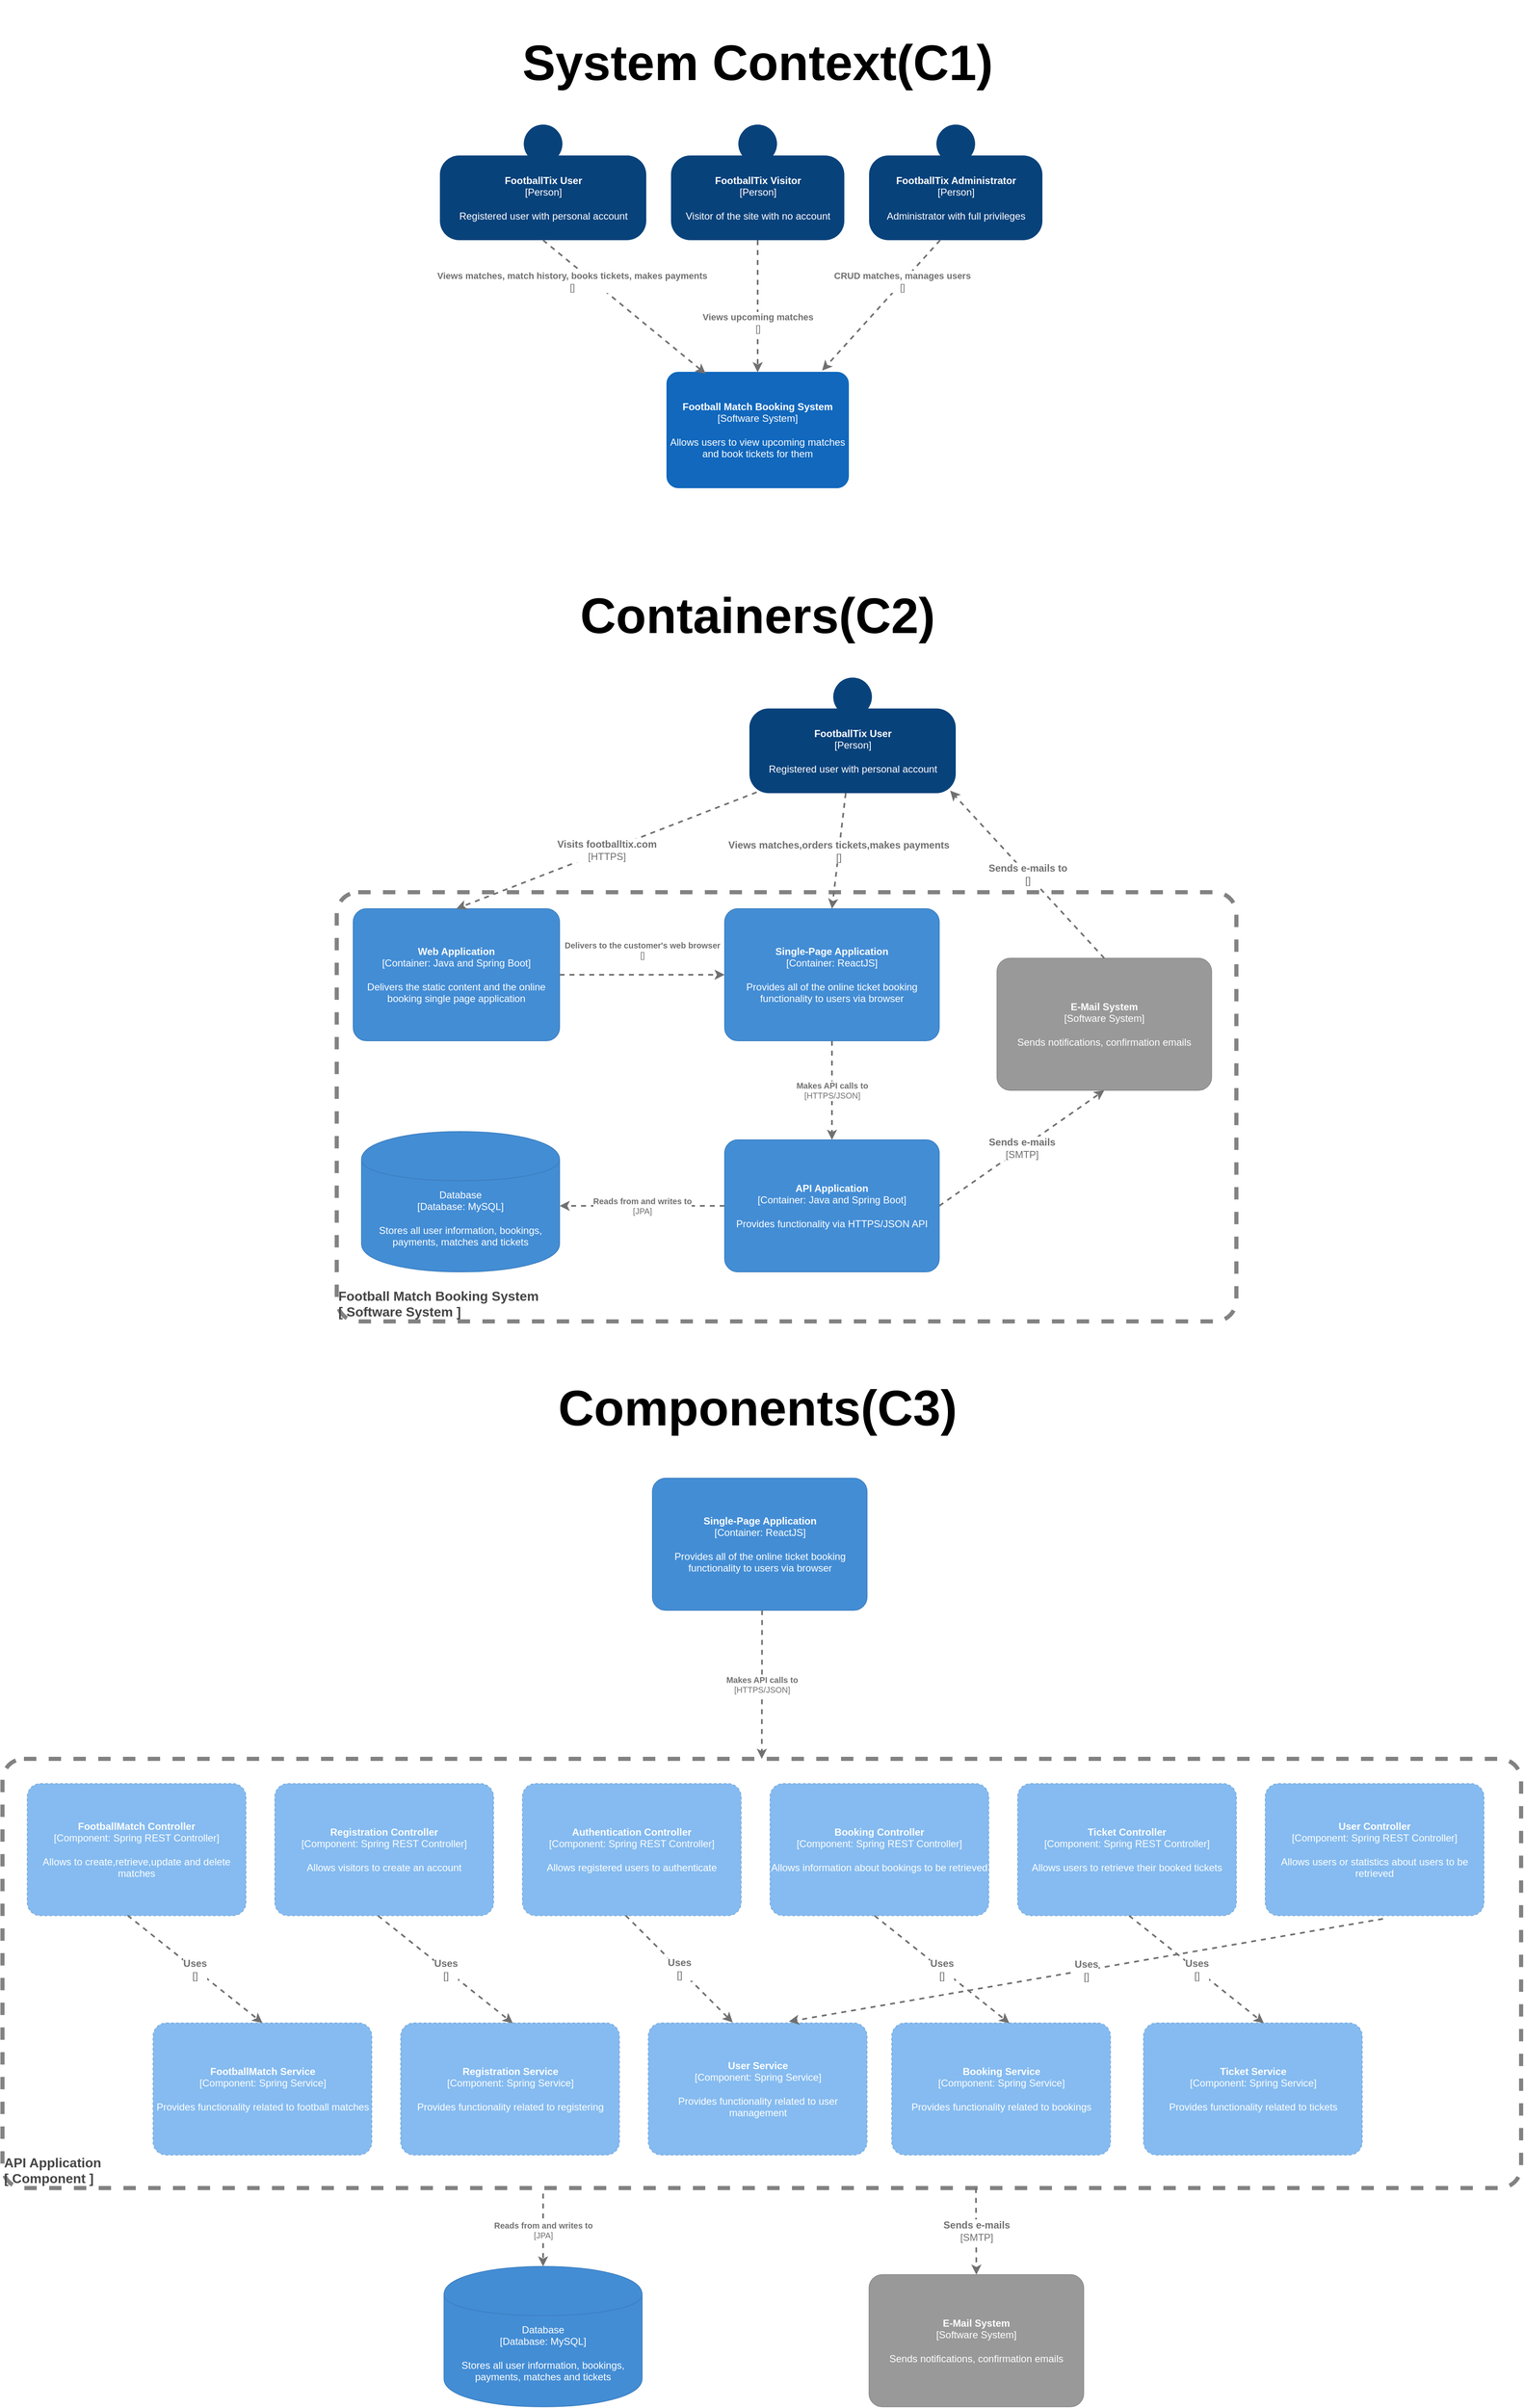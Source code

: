 <mxfile version="15.4.1" type="device"><diagram id="9asW6sEK4iNPZbu_uW6k" name="Page-1"><mxGraphModel dx="4863" dy="2651" grid="1" gridSize="10" guides="1" tooltips="1" connect="1" arrows="1" fold="1" page="0" pageScale="1" pageWidth="2000" pageHeight="1300" math="0" shadow="0"><root><mxCell id="0"/><mxCell id="1" parent="0"/><object placeholders="1" c4Name="      API Application" c4Type="ExecutionEnvironment" c4Application="      Component " label="&lt;div style=&quot;text-align: left; font-size: 16px;&quot;&gt;%c4Name%&lt;/div&gt;&lt;div style=&quot;text-align: left; font-size: 16px;&quot;&gt;[%c4Application%]&lt;/div&gt;" id="Ey2F8mkAk-u0DOptg0k7-25"><mxCell style="rounded=1;whiteSpace=wrap;html=1;labelBackgroundColor=none;fillColor=none;fontColor=#454545;align=left;arcSize=5;strokeColor=#828282;verticalAlign=bottom;metaEdit=1;metaData={&quot;c4Type&quot;:{&quot;editable&quot;:false}};points=[[0.25,0,0],[0.5,0,0],[0.75,0,0],[1,0.25,0],[1,0.5,0],[1,0.75,0],[0.75,1,0],[0.5,1,0],[0.25,1,0],[0,0.75,0],[0,0.5,0],[0,0.25,0]];fontSize=16;dashed=1;strokeWidth=5;fontStyle=1" vertex="1" parent="1"><mxGeometry x="-455" y="2070" width="1840" height="520" as="geometry"/></mxCell></object><object placeholders="1" c4Name="      Football Match Booking System" c4Type="ExecutionEnvironment" c4Application="      Software System " label="&lt;div style=&quot;text-align: left; font-size: 16px;&quot;&gt;%c4Name%&lt;/div&gt;&lt;div style=&quot;text-align: left; font-size: 16px;&quot;&gt;[%c4Application%]&lt;/div&gt;" id="Ey2F8mkAk-u0DOptg0k7-22"><mxCell style="rounded=1;whiteSpace=wrap;html=1;labelBackgroundColor=none;fillColor=none;fontColor=#454545;align=left;arcSize=5;strokeColor=#828282;verticalAlign=bottom;metaEdit=1;metaData={&quot;c4Type&quot;:{&quot;editable&quot;:false}};points=[[0.25,0,0],[0.5,0,0],[0.75,0,0],[1,0.25,0],[1,0.5,0],[1,0.75,0],[0.75,1,0],[0.5,1,0],[0.25,1,0],[0,0.75,0],[0,0.5,0],[0,0.25,0]];fontSize=16;dashed=1;strokeWidth=5;fontStyle=1" vertex="1" parent="1"><mxGeometry x="-50" y="1020" width="1090" height="520" as="geometry"/></mxCell></object><object placeholders="1" c4Name="FootballTix Visitor" c4Type="Person" c4Description="Visitor of the site with no account" label="&lt;b&gt;%c4Name%&lt;/b&gt;&lt;div&gt;[%c4Type%]&lt;/div&gt;&lt;br&gt;&lt;div&gt;%c4Description%&lt;/div&gt;" id="wmLBzh3Fv_eGLbfvZsBx-1"><mxCell style="html=1;dashed=0;whitespace=wrap;fillColor=#08427b;strokeColor=none;fontColor=#ffffff;shape=mxgraph.c4.person;align=center;metaEdit=1;points=[[0.5,0,0],[1,0.5,0],[1,0.75,0],[0.75,1,0],[0.5,1,0],[0.25,1,0],[0,0.75,0],[0,0.5,0]];metaData={&quot;c4Type&quot;:{&quot;editable&quot;:false}};" parent="1" vertex="1"><mxGeometry x="355" y="90" width="210" height="140" as="geometry"/></mxCell></object><object placeholders="1" c4Name="FootballTix User" c4Type="Person" c4Description="Registered user with personal account" label="&lt;b&gt;%c4Name%&lt;/b&gt;&lt;div&gt;[%c4Type%]&lt;/div&gt;&lt;br&gt;&lt;div&gt;%c4Description%&lt;/div&gt;" id="wmLBzh3Fv_eGLbfvZsBx-2"><mxCell style="html=1;dashed=0;whitespace=wrap;fillColor=#08427b;strokeColor=none;fontColor=#ffffff;shape=mxgraph.c4.person;align=center;metaEdit=1;points=[[0.5,0,0],[1,0.5,0],[1,0.75,0],[0.75,1,0],[0.5,1,0],[0.25,1,0],[0,0.75,0],[0,0.5,0]];metaData={&quot;c4Type&quot;:{&quot;editable&quot;:false}};" parent="1" vertex="1"><mxGeometry x="75" y="90" width="250" height="140" as="geometry"/></mxCell></object><object placeholders="1" c4Name="FootballTix Administrator" c4Type="Person" c4Description="Administrator with full privileges" label="&lt;b&gt;%c4Name%&lt;/b&gt;&lt;div&gt;[%c4Type%]&lt;/div&gt;&lt;br&gt;&lt;div&gt;%c4Description%&lt;/div&gt;" id="wmLBzh3Fv_eGLbfvZsBx-4"><mxCell style="html=1;dashed=0;whitespace=wrap;fillColor=#08427b;strokeColor=none;fontColor=#ffffff;shape=mxgraph.c4.person;align=center;metaEdit=1;points=[[0.5,0,0],[1,0.5,0],[1,0.75,0],[0.75,1,0],[0.5,1,0],[0.25,1,0],[0,0.75,0],[0,0.5,0]];metaData={&quot;c4Type&quot;:{&quot;editable&quot;:false}};" parent="1" vertex="1"><mxGeometry x="595" y="90" width="210" height="140" as="geometry"/></mxCell></object><object placeholders="1" c4Name="Football Match Booking System" c4Type="Software System" c4Description="Allows users to view upcoming matches and book tickets for them" label="&lt;b&gt;%c4Name%&lt;/b&gt;&lt;div&gt;[%c4Type%]&lt;/div&gt;&lt;br&gt;&lt;div&gt;%c4Description%&lt;/div&gt;" id="wmLBzh3Fv_eGLbfvZsBx-5"><mxCell style="rounded=1;whiteSpace=wrap;html=1;labelBackgroundColor=none;fillColor=#1168BD;fontColor=#ffffff;align=center;arcSize=10;strokeColor=#1168BD;metaEdit=1;metaData={&quot;c4Type&quot;:{&quot;editable&quot;:false}};points=[[0.25,0,0],[0.5,0,0],[0.75,0,0],[1,0.25,0],[1,0.5,0],[1,0.75,0],[0.75,1,0],[0.5,1,0],[0.25,1,0],[0,0.75,0],[0,0.5,0],[0,0.25,0]];" parent="1" vertex="1"><mxGeometry x="350" y="390" width="220" height="140" as="geometry"/></mxCell></object><object placeholders="1" c4Technology="" c4Description="Views matches, match history, books tickets, makes payments" label="&lt;div style=&quot;text-align: left&quot;&gt;&lt;div style=&quot;text-align: center&quot;&gt;&lt;b&gt;%c4Description%&lt;/b&gt;&lt;/div&gt;&lt;div style=&quot;text-align: center&quot;&gt;[%c4Technology%]&lt;/div&gt;&lt;/div&gt;" id="wmLBzh3Fv_eGLbfvZsBx-13"><mxCell style="edgeStyle=none;rounded=0;html=1;entryX=0.214;entryY=0.014;jettySize=auto;orthogonalLoop=1;strokeColor=#707070;strokeWidth=2;fontColor=#707070;jumpStyle=none;dashed=1;metaEdit=1;metaData={&quot;c4Type&quot;:{&quot;editable&quot;:false}};entryDx=0;entryDy=0;entryPerimeter=0;exitX=0.5;exitY=1;exitDx=0;exitDy=0;exitPerimeter=0;" parent="1" source="wmLBzh3Fv_eGLbfvZsBx-2" target="wmLBzh3Fv_eGLbfvZsBx-5" edge="1"><mxGeometry x="-0.539" y="-16" width="160" relative="1" as="geometry"><mxPoint x="335" y="260" as="sourcePoint"/><mxPoint x="445" y="230" as="targetPoint"/><mxPoint as="offset"/></mxGeometry></mxCell></object><object placeholders="1" c4Technology="" c4Description="Views upcoming matches" label="&lt;div style=&quot;text-align: left&quot;&gt;&lt;div style=&quot;text-align: center&quot;&gt;&lt;b&gt;%c4Description%&lt;/b&gt;&lt;/div&gt;&lt;div style=&quot;text-align: center&quot;&gt;[%c4Technology%]&lt;/div&gt;&lt;/div&gt;" id="wmLBzh3Fv_eGLbfvZsBx-14"><mxCell style="edgeStyle=none;rounded=0;html=1;entryX=0.5;entryY=0;jettySize=auto;orthogonalLoop=1;strokeColor=#707070;strokeWidth=2;fontColor=#707070;jumpStyle=none;dashed=1;metaEdit=1;metaData={&quot;c4Type&quot;:{&quot;editable&quot;:false}};exitX=0.5;exitY=1;exitDx=0;exitDy=0;exitPerimeter=0;entryDx=0;entryDy=0;entryPerimeter=0;" parent="1" source="wmLBzh3Fv_eGLbfvZsBx-1" target="wmLBzh3Fv_eGLbfvZsBx-5" edge="1"><mxGeometry x="0.25" width="160" relative="1" as="geometry"><mxPoint x="435" y="280" as="sourcePoint"/><mxPoint x="595" y="280" as="targetPoint"/><mxPoint as="offset"/></mxGeometry></mxCell></object><object placeholders="1" c4Technology="" c4Description="CRUD matches, manages users" label="&lt;div style=&quot;text-align: left&quot;&gt;&lt;div style=&quot;text-align: center&quot;&gt;&lt;b&gt;%c4Description%&lt;/b&gt;&lt;/div&gt;&lt;div style=&quot;text-align: center&quot;&gt;[%c4Technology%]&lt;/div&gt;&lt;/div&gt;" id="wmLBzh3Fv_eGLbfvZsBx-16"><mxCell style="edgeStyle=none;rounded=0;html=1;entryX=0.855;entryY=-0.014;jettySize=auto;orthogonalLoop=1;strokeColor=#707070;strokeWidth=2;fontColor=#707070;jumpStyle=none;dashed=1;metaEdit=1;metaData={&quot;c4Type&quot;:{&quot;editable&quot;:false}};exitX=0.41;exitY=1;exitDx=0;exitDy=0;exitPerimeter=0;entryDx=0;entryDy=0;entryPerimeter=0;" parent="1" source="wmLBzh3Fv_eGLbfvZsBx-4" target="wmLBzh3Fv_eGLbfvZsBx-5" edge="1"><mxGeometry x="-0.362" y="-1" width="160" relative="1" as="geometry"><mxPoint x="585" y="290" as="sourcePoint"/><mxPoint x="745" y="290" as="targetPoint"/><mxPoint as="offset"/></mxGeometry></mxCell></object><object placeholders="1" c4Name="FootballTix User" c4Type="Person" c4Description="Registered user with personal account" label="&lt;b&gt;%c4Name%&lt;/b&gt;&lt;div&gt;[%c4Type%]&lt;/div&gt;&lt;br&gt;&lt;div&gt;%c4Description%&lt;/div&gt;" id="Ey2F8mkAk-u0DOptg0k7-1"><mxCell style="html=1;dashed=0;whitespace=wrap;fillColor=#08427b;strokeColor=none;fontColor=#ffffff;shape=mxgraph.c4.person;align=center;metaEdit=1;points=[[0.5,0,0],[1,0.5,0],[1,0.75,0],[0.75,1,0],[0.5,1,0],[0.25,1,0],[0,0.75,0],[0,0.5,0]];metaData={&quot;c4Type&quot;:{&quot;editable&quot;:false}};" vertex="1" parent="1"><mxGeometry x="450" y="760" width="250" height="140" as="geometry"/></mxCell></object><mxCell id="Ey2F8mkAk-u0DOptg0k7-3" value="&lt;h1 style=&quot;font-size: 60px&quot;&gt;&lt;font style=&quot;font-size: 60px&quot;&gt;System Context(C1)&lt;br&gt;&lt;/font&gt;&lt;/h1&gt;" style="text;html=1;strokeColor=none;fillColor=none;align=center;verticalAlign=middle;whiteSpace=wrap;rounded=0;" vertex="1" parent="1"><mxGeometry x="155" width="610" height="30" as="geometry"/></mxCell><object placeholders="1" c4Name="Single-Page Application" c4Type="Container" c4Technology="ReactJS" c4Description="Provides all of the online ticket booking functionality to users via browser" label="&lt;b style=&quot;font-size: 12px;&quot;&gt;%c4Name%&lt;/b&gt;&lt;div style=&quot;font-size: 12px;&quot;&gt;[%c4Type%: %c4Technology%]&lt;/div&gt;&lt;br style=&quot;font-size: 12px;&quot;&gt;&lt;div style=&quot;font-size: 12px;&quot;&gt;%c4Description%&lt;/div&gt;" id="Ey2F8mkAk-u0DOptg0k7-7"><mxCell style="rounded=1;whiteSpace=wrap;html=1;labelBackgroundColor=none;fillColor=#438DD5;fontColor=#ffffff;align=center;arcSize=10;strokeColor=#3C7FC0;metaEdit=1;metaData={&quot;c4Type&quot;:{&quot;editable&quot;:false}};points=[[0.25,0,0],[0.5,0,0],[0.75,0,0],[1,0.25,0],[1,0.5,0],[1,0.75,0],[0.75,1,0],[0.5,1,0],[0.25,1,0],[0,0.75,0],[0,0.5,0],[0,0.25,0]];fontSize=12;" vertex="1" parent="1"><mxGeometry x="420" y="1040" width="260" height="160" as="geometry"/></mxCell></object><mxCell id="Ey2F8mkAk-u0DOptg0k7-8" value="&lt;b&gt;&lt;font style=&quot;font-size: 60px&quot;&gt;Containers(C2)&lt;/font&gt;&lt;/b&gt;" style="text;html=1;strokeColor=none;fillColor=none;align=center;verticalAlign=middle;whiteSpace=wrap;rounded=0;" vertex="1" parent="1"><mxGeometry x="155" y="670" width="610" height="30" as="geometry"/></mxCell><object placeholders="1" c4Technology="" c4Description="Views matches,orders tickets,makes payments" label="&lt;div style=&quot;text-align: left&quot;&gt;&lt;div style=&quot;text-align: center&quot;&gt;&lt;b&gt;%c4Description%&lt;/b&gt;&lt;/div&gt;&lt;div style=&quot;text-align: center&quot;&gt;[%c4Technology%]&lt;/div&gt;&lt;/div&gt;" id="Ey2F8mkAk-u0DOptg0k7-9"><mxCell style="edgeStyle=none;rounded=0;html=1;entryX=0.5;entryY=0;jettySize=auto;orthogonalLoop=1;strokeColor=#707070;strokeWidth=2;fontColor=#707070;jumpStyle=none;dashed=1;metaEdit=1;metaData={&quot;c4Type&quot;:{&quot;editable&quot;:false}};fontSize=12;entryDx=0;entryDy=0;entryPerimeter=0;" edge="1" parent="1" source="Ey2F8mkAk-u0DOptg0k7-1" target="Ey2F8mkAk-u0DOptg0k7-7"><mxGeometry width="160" relative="1" as="geometry"><mxPoint x="400" y="970" as="sourcePoint"/><mxPoint x="560" y="970" as="targetPoint"/><mxPoint as="offset"/></mxGeometry></mxCell></object><object placeholders="1" c4Name="Web Application" c4Type="Container" c4Technology="Java and Spring Boot" c4Description="Delivers the static content and the online booking single page application" label="&lt;b&gt;%c4Name%&lt;/b&gt;&lt;div&gt;[%c4Type%: %c4Technology%]&lt;/div&gt;&lt;br&gt;&lt;div&gt;%c4Description%&lt;/div&gt;" id="Ey2F8mkAk-u0DOptg0k7-10"><mxCell style="rounded=1;whiteSpace=wrap;html=1;labelBackgroundColor=none;fillColor=#438DD5;fontColor=#ffffff;align=center;arcSize=10;strokeColor=#3C7FC0;metaEdit=1;metaData={&quot;c4Type&quot;:{&quot;editable&quot;:false}};points=[[0.25,0,0],[0.5,0,0],[0.75,0,0],[1,0.25,0],[1,0.5,0],[1,0.75,0],[0.75,1,0],[0.5,1,0],[0.25,1,0],[0,0.75,0],[0,0.5,0],[0,0.25,0]];fontSize=12;" vertex="1" parent="1"><mxGeometry x="-30" y="1040" width="250" height="160" as="geometry"/></mxCell></object><object placeholders="1" c4Type="Relationship" c4Technology="HTTPS" c4Description="Visits footballtix.com" label="&lt;div style=&quot;text-align: left&quot;&gt;&lt;div style=&quot;text-align: center&quot;&gt;&lt;b&gt;%c4Description%&lt;/b&gt;&lt;/div&gt;&lt;div style=&quot;text-align: center&quot;&gt;[%c4Technology%]&lt;/div&gt;&lt;/div&gt;" id="Ey2F8mkAk-u0DOptg0k7-11"><mxCell style="edgeStyle=none;rounded=0;html=1;entryX=0.5;entryY=0;jettySize=auto;orthogonalLoop=1;strokeColor=#707070;strokeWidth=2;fontColor=#707070;jumpStyle=none;dashed=1;metaEdit=1;metaData={&quot;c4Type&quot;:{&quot;editable&quot;:false}};fontSize=12;exitX=0.035;exitY=0.992;exitDx=0;exitDy=0;exitPerimeter=0;entryDx=0;entryDy=0;entryPerimeter=0;" edge="1" parent="1" source="Ey2F8mkAk-u0DOptg0k7-1" target="Ey2F8mkAk-u0DOptg0k7-10"><mxGeometry width="160" relative="1" as="geometry"><mxPoint x="190" y="950" as="sourcePoint"/><mxPoint x="350" y="950" as="targetPoint"/></mxGeometry></mxCell></object><object placeholders="1" c4Type="Relationship" c4Technology="" c4Description="Delivers to the customer's web browser" label="&lt;div style=&quot;text-align: left; font-size: 10px;&quot;&gt;&lt;div style=&quot;text-align: center; font-size: 10px;&quot;&gt;&lt;b style=&quot;font-size: 10px;&quot;&gt;%c4Description%&lt;/b&gt;&lt;/div&gt;&lt;div style=&quot;text-align: center; font-size: 10px;&quot;&gt;[%c4Technology%]&lt;/div&gt;&lt;/div&gt;" id="Ey2F8mkAk-u0DOptg0k7-12"><mxCell style="edgeStyle=none;rounded=0;html=1;entryX=0;entryY=0.5;jettySize=auto;orthogonalLoop=1;strokeColor=#707070;strokeWidth=2;fontColor=#707070;jumpStyle=none;dashed=1;metaEdit=1;metaData={&quot;c4Type&quot;:{&quot;editable&quot;:false}};fontSize=10;entryDx=0;entryDy=0;entryPerimeter=0;exitX=1;exitY=0.5;exitDx=0;exitDy=0;exitPerimeter=0;" edge="1" parent="1" source="Ey2F8mkAk-u0DOptg0k7-10" target="Ey2F8mkAk-u0DOptg0k7-7"><mxGeometry y="30" width="160" relative="1" as="geometry"><mxPoint x="270" y="1120" as="sourcePoint"/><mxPoint x="410" y="1119.41" as="targetPoint"/><mxPoint as="offset"/></mxGeometry></mxCell></object><object placeholders="1" c4Type="Relationship" c4Technology="HTTPS/JSON" c4Description="Makes API calls to" label="&lt;div style=&quot;text-align: left&quot;&gt;&lt;div style=&quot;text-align: center&quot;&gt;&lt;b&gt;%c4Description%&lt;/b&gt;&lt;/div&gt;&lt;div style=&quot;text-align: center&quot;&gt;[%c4Technology%]&lt;/div&gt;&lt;/div&gt;" id="Ey2F8mkAk-u0DOptg0k7-13"><mxCell style="edgeStyle=none;rounded=0;html=1;jettySize=auto;orthogonalLoop=1;strokeColor=#707070;strokeWidth=2;fontColor=#707070;jumpStyle=none;dashed=1;metaEdit=1;metaData={&quot;c4Type&quot;:{&quot;editable&quot;:false}};fontSize=10;exitX=0.5;exitY=1;exitDx=0;exitDy=0;exitPerimeter=0;" edge="1" parent="1" source="Ey2F8mkAk-u0DOptg0k7-7"><mxGeometry width="160" relative="1" as="geometry"><mxPoint x="540" y="1270" as="sourcePoint"/><mxPoint x="550" y="1320" as="targetPoint"/></mxGeometry></mxCell></object><object placeholders="1" c4Name="API Application" c4Type="Container" c4Technology="Java and Spring Boot" c4Description="Provides functionality via HTTPS/JSON API" label="&lt;b style=&quot;font-size: 12px;&quot;&gt;%c4Name%&lt;/b&gt;&lt;div style=&quot;font-size: 12px;&quot;&gt;[%c4Type%: %c4Technology%]&lt;/div&gt;&lt;br style=&quot;font-size: 12px;&quot;&gt;&lt;div style=&quot;font-size: 12px;&quot;&gt;%c4Description%&lt;/div&gt;" id="Ey2F8mkAk-u0DOptg0k7-14"><mxCell style="rounded=1;whiteSpace=wrap;html=1;labelBackgroundColor=none;fillColor=#438DD5;fontColor=#ffffff;align=center;arcSize=10;strokeColor=#3C7FC0;metaEdit=1;metaData={&quot;c4Type&quot;:{&quot;editable&quot;:false}};points=[[0.25,0,0],[0.5,0,0],[0.75,0,0],[1,0.25,0],[1,0.5,0],[1,0.75,0],[0.75,1,0],[0.5,1,0],[0.25,1,0],[0,0.75,0],[0,0.5,0],[0,0.25,0]];fontSize=12;" vertex="1" parent="1"><mxGeometry x="420" y="1320" width="260" height="160" as="geometry"/></mxCell></object><object placeholders="1" c4Type="Relationship" c4Technology="JPA" c4Description="Reads from and writes to" label="&lt;div style=&quot;text-align: left&quot;&gt;&lt;div style=&quot;text-align: center&quot;&gt;&lt;b&gt;%c4Description%&lt;/b&gt;&lt;/div&gt;&lt;div style=&quot;text-align: center&quot;&gt;[%c4Technology%]&lt;/div&gt;&lt;/div&gt;" id="Ey2F8mkAk-u0DOptg0k7-16"><mxCell style="edgeStyle=none;rounded=0;html=1;jettySize=auto;orthogonalLoop=1;strokeColor=#707070;strokeWidth=2;fontColor=#707070;jumpStyle=none;dashed=1;metaEdit=1;metaData={&quot;c4Type&quot;:{&quot;editable&quot;:false}};fontSize=10;exitX=0;exitY=0.5;exitDx=0;exitDy=0;exitPerimeter=0;" edge="1" parent="1" source="Ey2F8mkAk-u0DOptg0k7-14"><mxGeometry width="160" relative="1" as="geometry"><mxPoint x="80" y="1420" as="sourcePoint"/><mxPoint x="220" y="1400" as="targetPoint"/></mxGeometry></mxCell></object><object placeholders="1" c4Type="Database" c4Container="Database" c4Technology="MySQL" c4Description="Stores all user information, bookings, payments, matches and tickets" label="%c4Type%&lt;div&gt;[%c4Container%:&amp;nbsp;%c4Technology%]&lt;/div&gt;&lt;br&gt;&lt;div&gt;%c4Description%&lt;/div&gt;" id="Ey2F8mkAk-u0DOptg0k7-18"><mxCell style="shape=cylinder;whiteSpace=wrap;html=1;boundedLbl=1;rounded=0;labelBackgroundColor=none;fillColor=#438DD5;fontSize=12;fontColor=#ffffff;align=center;strokeColor=#3C7FC0;metaEdit=1;points=[[0.5,0,0],[1,0.25,0],[1,0.5,0],[1,0.75,0],[0.5,1,0],[0,0.75,0],[0,0.5,0],[0,0.25,0]];metaData={&quot;c4Type&quot;:{&quot;editable&quot;:false}};" vertex="1" parent="1"><mxGeometry x="-20" y="1310" width="240" height="170" as="geometry"/></mxCell></object><object placeholders="1" c4Name="E-Mail System" c4Type="Software System" c4Description="Sends notifications, confirmation emails" label="&lt;b&gt;%c4Name%&lt;/b&gt;&lt;div&gt;[%c4Type%]&lt;/div&gt;&lt;br&gt;&lt;div&gt;%c4Description%&lt;/div&gt;" id="Ey2F8mkAk-u0DOptg0k7-19"><mxCell style="rounded=1;whiteSpace=wrap;html=1;labelBackgroundColor=none;fillColor=#999999;fontColor=#ffffff;align=center;arcSize=10;strokeColor=#8A8A8A;metaEdit=1;metaData={&quot;c4Type&quot;:{&quot;editable&quot;:false}};points=[[0.25,0,0],[0.5,0,0],[0.75,0,0],[1,0.25,0],[1,0.5,0],[1,0.75,0],[0.75,1,0],[0.5,1,0],[0.25,1,0],[0,0.75,0],[0,0.5,0],[0,0.25,0]];fontSize=12;" vertex="1" parent="1"><mxGeometry x="750" y="1100" width="260" height="160" as="geometry"/></mxCell></object><object placeholders="1" c4Type="Relationship" c4Technology="SMTP" c4Description="Sends e-mails" label="&lt;div style=&quot;text-align: left&quot;&gt;&lt;div style=&quot;text-align: center&quot;&gt;&lt;b&gt;%c4Description%&lt;/b&gt;&lt;/div&gt;&lt;div style=&quot;text-align: center&quot;&gt;[%c4Technology%]&lt;/div&gt;&lt;/div&gt;" id="Ey2F8mkAk-u0DOptg0k7-20"><mxCell style="edgeStyle=none;rounded=0;html=1;jettySize=auto;orthogonalLoop=1;strokeColor=#707070;strokeWidth=2;fontColor=#707070;jumpStyle=none;dashed=1;metaEdit=1;metaData={&quot;c4Type&quot;:{&quot;editable&quot;:false}};fontSize=12;exitX=1;exitY=0.5;exitDx=0;exitDy=0;exitPerimeter=0;entryX=0.5;entryY=1;entryDx=0;entryDy=0;entryPerimeter=0;" edge="1" parent="1" source="Ey2F8mkAk-u0DOptg0k7-14" target="Ey2F8mkAk-u0DOptg0k7-19"><mxGeometry width="160" relative="1" as="geometry"><mxPoint x="660" y="1210" as="sourcePoint"/><mxPoint x="820" y="1210" as="targetPoint"/></mxGeometry></mxCell></object><object placeholders="1" c4Type="Relationship" c4Technology="" c4Description="Sends e-mails to" label="&lt;div style=&quot;text-align: left&quot;&gt;&lt;div style=&quot;text-align: center&quot;&gt;&lt;b&gt;%c4Description%&lt;/b&gt;&lt;/div&gt;&lt;div style=&quot;text-align: center&quot;&gt;[%c4Technology%]&lt;/div&gt;&lt;/div&gt;" id="Ey2F8mkAk-u0DOptg0k7-21"><mxCell style="edgeStyle=none;rounded=0;html=1;entryX=0.973;entryY=0.978;jettySize=auto;orthogonalLoop=1;strokeColor=#707070;strokeWidth=2;fontColor=#707070;jumpStyle=none;dashed=1;metaEdit=1;metaData={&quot;c4Type&quot;:{&quot;editable&quot;:false}};fontSize=12;entryDx=0;entryDy=0;entryPerimeter=0;exitX=0.5;exitY=0;exitDx=0;exitDy=0;exitPerimeter=0;" edge="1" parent="1" source="Ey2F8mkAk-u0DOptg0k7-19" target="Ey2F8mkAk-u0DOptg0k7-1"><mxGeometry width="160" relative="1" as="geometry"><mxPoint x="660" y="1210" as="sourcePoint"/><mxPoint x="820" y="1210" as="targetPoint"/></mxGeometry></mxCell></object><mxCell id="Ey2F8mkAk-u0DOptg0k7-24" value="&lt;b&gt;&lt;font style=&quot;font-size: 60px&quot;&gt;Components(C3)&lt;/font&gt;&lt;/b&gt;" style="text;html=1;strokeColor=none;fillColor=none;align=center;verticalAlign=middle;whiteSpace=wrap;rounded=0;" vertex="1" parent="1"><mxGeometry x="155" y="1630" width="610" height="30" as="geometry"/></mxCell><object placeholders="1" c4Name="Single-Page Application" c4Type="Container" c4Technology="ReactJS" c4Description="Provides all of the online ticket booking functionality to users via browser" label="&lt;b style=&quot;font-size: 12px;&quot;&gt;%c4Name%&lt;/b&gt;&lt;div style=&quot;font-size: 12px;&quot;&gt;[%c4Type%: %c4Technology%]&lt;/div&gt;&lt;br style=&quot;font-size: 12px;&quot;&gt;&lt;div style=&quot;font-size: 12px;&quot;&gt;%c4Description%&lt;/div&gt;" id="Ey2F8mkAk-u0DOptg0k7-26"><mxCell style="rounded=1;whiteSpace=wrap;html=1;labelBackgroundColor=none;fillColor=#438DD5;fontColor=#ffffff;align=center;arcSize=10;strokeColor=#3C7FC0;metaEdit=1;metaData={&quot;c4Type&quot;:{&quot;editable&quot;:false}};points=[[0.25,0,0],[0.5,0,0],[0.75,0,0],[1,0.25,0],[1,0.5,0],[1,0.75,0],[0.75,1,0],[0.5,1,0],[0.25,1,0],[0,0.75,0],[0,0.5,0],[0,0.25,0]];fontSize=12;" vertex="1" parent="1"><mxGeometry x="332.5" y="1730" width="260" height="160" as="geometry"/></mxCell></object><object placeholders="1" c4Type="Relationship" c4Technology="HTTPS/JSON" c4Description="Makes API calls to" label="&lt;div style=&quot;text-align: left&quot;&gt;&lt;div style=&quot;text-align: center&quot;&gt;&lt;b&gt;%c4Description%&lt;/b&gt;&lt;/div&gt;&lt;div style=&quot;text-align: center&quot;&gt;[%c4Technology%]&lt;/div&gt;&lt;/div&gt;" id="Ey2F8mkAk-u0DOptg0k7-27"><mxCell style="edgeStyle=none;rounded=0;html=1;jettySize=auto;orthogonalLoop=1;strokeColor=#707070;strokeWidth=2;fontColor=#707070;jumpStyle=none;dashed=1;metaEdit=1;metaData={&quot;c4Type&quot;:{&quot;editable&quot;:false}};fontSize=10;exitX=0.511;exitY=0.999;exitDx=0;exitDy=0;exitPerimeter=0;entryX=0.5;entryY=0;entryDx=0;entryDy=0;entryPerimeter=0;" edge="1" parent="1" source="Ey2F8mkAk-u0DOptg0k7-26" target="Ey2F8mkAk-u0DOptg0k7-25"><mxGeometry width="160" relative="1" as="geometry"><mxPoint x="459.76" y="1890" as="sourcePoint"/><mxPoint x="459.76" y="2010" as="targetPoint"/></mxGeometry></mxCell></object><object placeholders="1" c4Name="FootballMatch Controller" c4Type="Component" c4Technology="Spring REST Controller" c4Description="Allows to create,retrieve,update and delete matches" label="&lt;b style=&quot;font-size: 12px;&quot;&gt;%c4Name%&lt;/b&gt;&lt;div style=&quot;font-size: 12px;&quot;&gt;[%c4Type%: %c4Technology%]&lt;/div&gt;&lt;br style=&quot;font-size: 12px;&quot;&gt;&lt;div style=&quot;font-size: 12px;&quot;&gt;%c4Description%&lt;/div&gt;" id="Ey2F8mkAk-u0DOptg0k7-28"><mxCell style="rounded=1;whiteSpace=wrap;html=1;labelBackgroundColor=none;fillColor=#85BBF0;fontColor=#ffffff;align=center;arcSize=10;strokeColor=#78A8D8;metaEdit=1;metaData={&quot;c4Type&quot;:{&quot;editable&quot;:false}};points=[[0.25,0,0],[0.5,0,0],[0.75,0,0],[1,0.25,0],[1,0.5,0],[1,0.75,0],[0.75,1,0],[0.5,1,0],[0.25,1,0],[0,0.75,0],[0,0.5,0],[0,0.25,0]];dashed=1;fontSize=12;" vertex="1" parent="1"><mxGeometry x="-425" y="2100" width="265" height="160" as="geometry"/></mxCell></object><object placeholders="1" c4Name="Registration Controller" c4Type="Component" c4Technology="Spring REST Controller" c4Description="Allows visitors to create an account" label="&lt;b style=&quot;font-size: 12px;&quot;&gt;%c4Name%&lt;/b&gt;&lt;div style=&quot;font-size: 12px;&quot;&gt;[%c4Type%: %c4Technology%]&lt;/div&gt;&lt;br style=&quot;font-size: 12px;&quot;&gt;&lt;div style=&quot;font-size: 12px;&quot;&gt;%c4Description%&lt;/div&gt;" id="Ey2F8mkAk-u0DOptg0k7-29"><mxCell style="rounded=1;whiteSpace=wrap;html=1;labelBackgroundColor=none;fillColor=#85BBF0;fontColor=#ffffff;align=center;arcSize=10;strokeColor=#78A8D8;metaEdit=1;metaData={&quot;c4Type&quot;:{&quot;editable&quot;:false}};points=[[0.25,0,0],[0.5,0,0],[0.75,0,0],[1,0.25,0],[1,0.5,0],[1,0.75,0],[0.75,1,0],[0.5,1,0],[0.25,1,0],[0,0.75,0],[0,0.5,0],[0,0.25,0]];dashed=1;fontSize=12;" vertex="1" parent="1"><mxGeometry x="-125" y="2100" width="265" height="160" as="geometry"/></mxCell></object><object placeholders="1" c4Name="Authentication Controller" c4Type="Component" c4Technology="Spring REST Controller" c4Description="Allows registered users to authenticate" label="&lt;b style=&quot;font-size: 12px;&quot;&gt;%c4Name%&lt;/b&gt;&lt;div style=&quot;font-size: 12px;&quot;&gt;[%c4Type%: %c4Technology%]&lt;/div&gt;&lt;br style=&quot;font-size: 12px;&quot;&gt;&lt;div style=&quot;font-size: 12px;&quot;&gt;%c4Description%&lt;/div&gt;" id="Ey2F8mkAk-u0DOptg0k7-30"><mxCell style="rounded=1;whiteSpace=wrap;html=1;labelBackgroundColor=none;fillColor=#85BBF0;fontColor=#ffffff;align=center;arcSize=10;strokeColor=#78A8D8;metaEdit=1;metaData={&quot;c4Type&quot;:{&quot;editable&quot;:false}};points=[[0.25,0,0],[0.5,0,0],[0.75,0,0],[1,0.25,0],[1,0.5,0],[1,0.75,0],[0.75,1,0],[0.5,1,0],[0.25,1,0],[0,0.75,0],[0,0.5,0],[0,0.25,0]];dashed=1;fontSize=12;" vertex="1" parent="1"><mxGeometry x="175" y="2100" width="265" height="160" as="geometry"/></mxCell></object><object placeholders="1" c4Name="User Controller" c4Type="Component" c4Technology="Spring REST Controller" c4Description="Allows users or statistics about users to be retrieved" label="&lt;b style=&quot;font-size: 12px;&quot;&gt;%c4Name%&lt;/b&gt;&lt;div style=&quot;font-size: 12px;&quot;&gt;[%c4Type%: %c4Technology%]&lt;/div&gt;&lt;br style=&quot;font-size: 12px;&quot;&gt;&lt;div style=&quot;font-size: 12px;&quot;&gt;%c4Description%&lt;/div&gt;" id="Ey2F8mkAk-u0DOptg0k7-31"><mxCell style="rounded=1;whiteSpace=wrap;html=1;labelBackgroundColor=none;fillColor=#85BBF0;fontColor=#ffffff;align=center;arcSize=10;strokeColor=#78A8D8;metaEdit=1;metaData={&quot;c4Type&quot;:{&quot;editable&quot;:false}};points=[[0.25,0,0],[0.5,0,0],[0.75,0,0],[1,0.25,0],[1,0.5,0],[1,0.75,0],[0.75,1,0],[0.5,1,0],[0.25,1,0],[0,0.75,0],[0,0.5,0],[0,0.25,0]];dashed=1;fontSize=12;" vertex="1" parent="1"><mxGeometry x="1075" y="2100" width="265" height="160" as="geometry"/></mxCell></object><object placeholders="1" c4Name="Ticket Controller" c4Type="Component" c4Technology="Spring REST Controller" c4Description="Allows users to retrieve their booked tickets" label="&lt;b style=&quot;font-size: 12px;&quot;&gt;%c4Name%&lt;/b&gt;&lt;div style=&quot;font-size: 12px;&quot;&gt;[%c4Type%: %c4Technology%]&lt;/div&gt;&lt;br style=&quot;font-size: 12px;&quot;&gt;&lt;div style=&quot;font-size: 12px;&quot;&gt;%c4Description%&lt;/div&gt;" id="Ey2F8mkAk-u0DOptg0k7-32"><mxCell style="rounded=1;whiteSpace=wrap;html=1;labelBackgroundColor=none;fillColor=#85BBF0;fontColor=#ffffff;align=center;arcSize=10;strokeColor=#78A8D8;metaEdit=1;metaData={&quot;c4Type&quot;:{&quot;editable&quot;:false}};points=[[0.25,0,0],[0.5,0,0],[0.75,0,0],[1,0.25,0],[1,0.5,0],[1,0.75,0],[0.75,1,0],[0.5,1,0],[0.25,1,0],[0,0.75,0],[0,0.5,0],[0,0.25,0]];dashed=1;fontSize=12;" vertex="1" parent="1"><mxGeometry x="775" y="2100" width="265" height="160" as="geometry"/></mxCell></object><object placeholders="1" c4Name="Booking Controller" c4Type="Component" c4Technology="Spring REST Controller" c4Description="Allows information about bookings to be retrieved" label="&lt;b style=&quot;font-size: 12px;&quot;&gt;%c4Name%&lt;/b&gt;&lt;div style=&quot;font-size: 12px;&quot;&gt;[%c4Type%: %c4Technology%]&lt;/div&gt;&lt;br style=&quot;font-size: 12px;&quot;&gt;&lt;div style=&quot;font-size: 12px;&quot;&gt;%c4Description%&lt;/div&gt;" id="Ey2F8mkAk-u0DOptg0k7-33"><mxCell style="rounded=1;whiteSpace=wrap;html=1;labelBackgroundColor=none;fillColor=#85BBF0;fontColor=#ffffff;align=center;arcSize=10;strokeColor=#78A8D8;metaEdit=1;metaData={&quot;c4Type&quot;:{&quot;editable&quot;:false}};points=[[0.25,0,0],[0.5,0,0],[0.75,0,0],[1,0.25,0],[1,0.5,0],[1,0.75,0],[0.75,1,0],[0.5,1,0],[0.25,1,0],[0,0.75,0],[0,0.5,0],[0,0.25,0]];dashed=1;fontSize=12;" vertex="1" parent="1"><mxGeometry x="475" y="2100" width="265" height="160" as="geometry"/></mxCell></object><object placeholders="1" c4Name="FootballMatch Service" c4Type="Component" c4Technology="Spring Service" c4Description="Provides functionality related to football matches" label="&lt;b style=&quot;font-size: 12px;&quot;&gt;%c4Name%&lt;/b&gt;&lt;div style=&quot;font-size: 12px;&quot;&gt;[%c4Type%: %c4Technology%]&lt;/div&gt;&lt;br style=&quot;font-size: 12px;&quot;&gt;&lt;div style=&quot;font-size: 12px;&quot;&gt;%c4Description%&lt;/div&gt;" id="Ey2F8mkAk-u0DOptg0k7-34"><mxCell style="rounded=1;whiteSpace=wrap;html=1;labelBackgroundColor=none;fillColor=#85BBF0;fontColor=#ffffff;align=center;arcSize=10;strokeColor=#78A8D8;metaEdit=1;metaData={&quot;c4Type&quot;:{&quot;editable&quot;:false}};points=[[0.25,0,0],[0.5,0,0],[0.75,0,0],[1,0.25,0],[1,0.5,0],[1,0.75,0],[0.75,1,0],[0.5,1,0],[0.25,1,0],[0,0.75,0],[0,0.5,0],[0,0.25,0]];dashed=1;fontSize=12;" vertex="1" parent="1"><mxGeometry x="-272.5" y="2390" width="265" height="160" as="geometry"/></mxCell></object><object placeholders="1" c4Name="Registration Service" c4Type="Component" c4Technology="Spring Service" c4Description="Provides functionality related to registering" label="&lt;b style=&quot;font-size: 12px;&quot;&gt;%c4Name%&lt;/b&gt;&lt;div style=&quot;font-size: 12px;&quot;&gt;[%c4Type%: %c4Technology%]&lt;/div&gt;&lt;br style=&quot;font-size: 12px;&quot;&gt;&lt;div style=&quot;font-size: 12px;&quot;&gt;%c4Description%&lt;/div&gt;" id="Ey2F8mkAk-u0DOptg0k7-35"><mxCell style="rounded=1;whiteSpace=wrap;html=1;labelBackgroundColor=none;fillColor=#85BBF0;fontColor=#ffffff;align=center;arcSize=10;strokeColor=#78A8D8;metaEdit=1;metaData={&quot;c4Type&quot;:{&quot;editable&quot;:false}};points=[[0.25,0,0],[0.5,0,0],[0.75,0,0],[1,0.25,0],[1,0.5,0],[1,0.75,0],[0.75,1,0],[0.5,1,0],[0.25,1,0],[0,0.75,0],[0,0.5,0],[0,0.25,0]];dashed=1;fontSize=12;" vertex="1" parent="1"><mxGeometry x="27.5" y="2390" width="265" height="160" as="geometry"/></mxCell></object><object placeholders="1" c4Name="User Service" c4Type="Component" c4Technology="Spring Service" c4Description="Provides functionality related to user management" label="&lt;b style=&quot;font-size: 12px;&quot;&gt;%c4Name%&lt;/b&gt;&lt;div style=&quot;font-size: 12px;&quot;&gt;[%c4Type%: %c4Technology%]&lt;/div&gt;&lt;br style=&quot;font-size: 12px;&quot;&gt;&lt;div style=&quot;font-size: 12px;&quot;&gt;%c4Description%&lt;/div&gt;" id="Ey2F8mkAk-u0DOptg0k7-36"><mxCell style="rounded=1;whiteSpace=wrap;html=1;labelBackgroundColor=none;fillColor=#85BBF0;fontColor=#ffffff;align=center;arcSize=10;strokeColor=#78A8D8;metaEdit=1;metaData={&quot;c4Type&quot;:{&quot;editable&quot;:false}};points=[[0.25,0,0],[0.5,0,0],[0.75,0,0],[1,0.25,0],[1,0.5,0],[1,0.75,0],[0.75,1,0],[0.5,1,0],[0.25,1,0],[0,0.75,0],[0,0.5,0],[0,0.25,0]];dashed=1;fontSize=12;" vertex="1" parent="1"><mxGeometry x="327.5" y="2390" width="265" height="160" as="geometry"/></mxCell></object><object placeholders="1" c4Name="Booking Service" c4Type="Component" c4Technology="Spring Service" c4Description="Provides functionality related to bookings" label="&lt;b style=&quot;font-size: 12px;&quot;&gt;%c4Name%&lt;/b&gt;&lt;div style=&quot;font-size: 12px;&quot;&gt;[%c4Type%: %c4Technology%]&lt;/div&gt;&lt;br style=&quot;font-size: 12px;&quot;&gt;&lt;div style=&quot;font-size: 12px;&quot;&gt;%c4Description%&lt;/div&gt;" id="Ey2F8mkAk-u0DOptg0k7-37"><mxCell style="rounded=1;whiteSpace=wrap;html=1;labelBackgroundColor=none;fillColor=#85BBF0;fontColor=#ffffff;align=center;arcSize=10;strokeColor=#78A8D8;metaEdit=1;metaData={&quot;c4Type&quot;:{&quot;editable&quot;:false}};points=[[0.25,0,0],[0.5,0,0],[0.75,0,0],[1,0.25,0],[1,0.5,0],[1,0.75,0],[0.75,1,0],[0.5,1,0],[0.25,1,0],[0,0.75,0],[0,0.5,0],[0,0.25,0]];dashed=1;fontSize=12;" vertex="1" parent="1"><mxGeometry x="622.5" y="2390" width="265" height="160" as="geometry"/></mxCell></object><object placeholders="1" c4Name="Ticket Service" c4Type="Component" c4Technology="Spring Service" c4Description="Provides functionality related to tickets" label="&lt;b style=&quot;font-size: 12px;&quot;&gt;%c4Name%&lt;/b&gt;&lt;div style=&quot;font-size: 12px;&quot;&gt;[%c4Type%: %c4Technology%]&lt;/div&gt;&lt;br style=&quot;font-size: 12px;&quot;&gt;&lt;div style=&quot;font-size: 12px;&quot;&gt;%c4Description%&lt;/div&gt;" id="Ey2F8mkAk-u0DOptg0k7-38"><mxCell style="rounded=1;whiteSpace=wrap;html=1;labelBackgroundColor=none;fillColor=#85BBF0;fontColor=#ffffff;align=center;arcSize=10;strokeColor=#78A8D8;metaEdit=1;metaData={&quot;c4Type&quot;:{&quot;editable&quot;:false}};points=[[0.25,0,0],[0.5,0,0],[0.75,0,0],[1,0.25,0],[1,0.5,0],[1,0.75,0],[0.75,1,0],[0.5,1,0],[0.25,1,0],[0,0.75,0],[0,0.5,0],[0,0.25,0]];dashed=1;fontSize=12;" vertex="1" parent="1"><mxGeometry x="927.5" y="2390" width="265" height="160" as="geometry"/></mxCell></object><object placeholders="1" c4Type="Relationship" c4Technology="" c4Description="Uses" label="&lt;div style=&quot;text-align: left&quot;&gt;&lt;div style=&quot;text-align: center&quot;&gt;&lt;b&gt;%c4Description%&lt;/b&gt;&lt;/div&gt;&lt;div style=&quot;text-align: center&quot;&gt;[%c4Technology%]&lt;/div&gt;&lt;/div&gt;" id="Ey2F8mkAk-u0DOptg0k7-39"><mxCell style="edgeStyle=none;rounded=0;html=1;entryX=0.5;entryY=0;jettySize=auto;orthogonalLoop=1;strokeColor=#707070;strokeWidth=2;fontColor=#707070;jumpStyle=none;dashed=1;metaEdit=1;metaData={&quot;c4Type&quot;:{&quot;editable&quot;:false}};fontSize=12;exitX=0.459;exitY=0.998;exitDx=0;exitDy=0;exitPerimeter=0;entryDx=0;entryDy=0;entryPerimeter=0;" edge="1" parent="1" source="Ey2F8mkAk-u0DOptg0k7-28" target="Ey2F8mkAk-u0DOptg0k7-34"><mxGeometry width="160" relative="1" as="geometry"><mxPoint x="-20" y="2260" as="sourcePoint"/><mxPoint x="140" y="2260" as="targetPoint"/></mxGeometry></mxCell></object><object placeholders="1" c4Type="Relationship" c4Technology="" c4Description="Uses" label="&lt;div style=&quot;text-align: left&quot;&gt;&lt;div style=&quot;text-align: center&quot;&gt;&lt;b&gt;%c4Description%&lt;/b&gt;&lt;/div&gt;&lt;div style=&quot;text-align: center&quot;&gt;[%c4Technology%]&lt;/div&gt;&lt;/div&gt;" id="Ey2F8mkAk-u0DOptg0k7-40"><mxCell style="edgeStyle=none;rounded=0;html=1;entryX=0.5;entryY=0;jettySize=auto;orthogonalLoop=1;strokeColor=#707070;strokeWidth=2;fontColor=#707070;jumpStyle=none;dashed=1;metaEdit=1;metaData={&quot;c4Type&quot;:{&quot;editable&quot;:false}};fontSize=12;exitX=0.459;exitY=0.998;exitDx=0;exitDy=0;exitPerimeter=0;entryDx=0;entryDy=0;entryPerimeter=0;" edge="1" parent="1"><mxGeometry width="160" relative="1" as="geometry"><mxPoint x="-0.005" y="2260" as="sourcePoint"/><mxPoint x="163.36" y="2390.32" as="targetPoint"/></mxGeometry></mxCell></object><object placeholders="1" c4Type="Relationship" c4Technology="" c4Description="Uses" label="&lt;div style=&quot;text-align: left&quot;&gt;&lt;div style=&quot;text-align: center&quot;&gt;&lt;b&gt;%c4Description%&lt;/b&gt;&lt;/div&gt;&lt;div style=&quot;text-align: center&quot;&gt;[%c4Technology%]&lt;/div&gt;&lt;/div&gt;" id="Ey2F8mkAk-u0DOptg0k7-41"><mxCell style="edgeStyle=none;rounded=0;html=1;entryX=0.386;entryY=-0.004;jettySize=auto;orthogonalLoop=1;strokeColor=#707070;strokeWidth=2;fontColor=#707070;jumpStyle=none;dashed=1;metaEdit=1;metaData={&quot;c4Type&quot;:{&quot;editable&quot;:false}};fontSize=12;exitX=0.459;exitY=0.998;exitDx=0;exitDy=0;exitPerimeter=0;entryDx=0;entryDy=0;entryPerimeter=0;" edge="1" parent="1" target="Ey2F8mkAk-u0DOptg0k7-36"><mxGeometry width="160" relative="1" as="geometry"><mxPoint x="300.005" y="2259.68" as="sourcePoint"/><mxPoint x="463.37" y="2390.0" as="targetPoint"/></mxGeometry></mxCell></object><object placeholders="1" c4Type="Relationship" c4Technology="" c4Description="Uses" label="&lt;div style=&quot;text-align: left&quot;&gt;&lt;div style=&quot;text-align: center&quot;&gt;&lt;b&gt;%c4Description%&lt;/b&gt;&lt;/div&gt;&lt;div style=&quot;text-align: center&quot;&gt;[%c4Technology%]&lt;/div&gt;&lt;/div&gt;" id="Ey2F8mkAk-u0DOptg0k7-42"><mxCell style="edgeStyle=none;rounded=0;html=1;entryX=0.5;entryY=0;jettySize=auto;orthogonalLoop=1;strokeColor=#707070;strokeWidth=2;fontColor=#707070;jumpStyle=none;dashed=1;metaEdit=1;metaData={&quot;c4Type&quot;:{&quot;editable&quot;:false}};fontSize=12;exitX=0.459;exitY=0.998;exitDx=0;exitDy=0;exitPerimeter=0;entryDx=0;entryDy=0;entryPerimeter=0;" edge="1" parent="1"><mxGeometry width="160" relative="1" as="geometry"><mxPoint x="601.635" y="2260" as="sourcePoint"/><mxPoint x="765.0" y="2390.32" as="targetPoint"/></mxGeometry></mxCell></object><object placeholders="1" c4Type="Relationship" c4Technology="" c4Description="Uses" label="&lt;div style=&quot;text-align: left&quot;&gt;&lt;div style=&quot;text-align: center&quot;&gt;&lt;b&gt;%c4Description%&lt;/b&gt;&lt;/div&gt;&lt;div style=&quot;text-align: center&quot;&gt;[%c4Technology%]&lt;/div&gt;&lt;/div&gt;" id="Ey2F8mkAk-u0DOptg0k7-43"><mxCell style="edgeStyle=none;rounded=0;html=1;entryX=0.5;entryY=0;jettySize=auto;orthogonalLoop=1;strokeColor=#707070;strokeWidth=2;fontColor=#707070;jumpStyle=none;dashed=1;metaEdit=1;metaData={&quot;c4Type&quot;:{&quot;editable&quot;:false}};fontSize=12;exitX=0.459;exitY=0.998;exitDx=0;exitDy=0;exitPerimeter=0;entryDx=0;entryDy=0;entryPerimeter=0;" edge="1" parent="1"><mxGeometry width="160" relative="1" as="geometry"><mxPoint x="910.005" y="2260" as="sourcePoint"/><mxPoint x="1073.37" y="2390.32" as="targetPoint"/></mxGeometry></mxCell></object><object placeholders="1" c4Type="Relationship" c4Technology="" c4Description="Uses" label="&lt;div style=&quot;text-align: left&quot;&gt;&lt;div style=&quot;text-align: center&quot;&gt;&lt;b&gt;%c4Description%&lt;/b&gt;&lt;/div&gt;&lt;div style=&quot;text-align: center&quot;&gt;[%c4Technology%]&lt;/div&gt;&lt;/div&gt;" id="Ey2F8mkAk-u0DOptg0k7-44"><mxCell style="edgeStyle=none;rounded=0;html=1;entryX=0.643;entryY=-0.011;jettySize=auto;orthogonalLoop=1;strokeColor=#707070;strokeWidth=2;fontColor=#707070;jumpStyle=none;dashed=1;metaEdit=1;metaData={&quot;c4Type&quot;:{&quot;editable&quot;:false}};fontSize=12;exitX=0.538;exitY=1.024;exitDx=0;exitDy=0;exitPerimeter=0;entryDx=0;entryDy=0;entryPerimeter=0;" edge="1" parent="1" source="Ey2F8mkAk-u0DOptg0k7-31" target="Ey2F8mkAk-u0DOptg0k7-36"><mxGeometry width="160" relative="1" as="geometry"><mxPoint x="775.005" y="2280" as="sourcePoint"/><mxPoint x="938.37" y="2410.32" as="targetPoint"/></mxGeometry></mxCell></object><object placeholders="1" c4Name="E-Mail System" c4Type="Software System" c4Description="Sends notifications, confirmation emails" label="&lt;b&gt;%c4Name%&lt;/b&gt;&lt;div&gt;[%c4Type%]&lt;/div&gt;&lt;br&gt;&lt;div&gt;%c4Description%&lt;/div&gt;" id="Ey2F8mkAk-u0DOptg0k7-45"><mxCell style="rounded=1;whiteSpace=wrap;html=1;labelBackgroundColor=none;fillColor=#999999;fontColor=#ffffff;align=center;arcSize=10;strokeColor=#8A8A8A;metaEdit=1;metaData={&quot;c4Type&quot;:{&quot;editable&quot;:false}};points=[[0.25,0,0],[0.5,0,0],[0.75,0,0],[1,0.25,0],[1,0.5,0],[1,0.75,0],[0.75,1,0],[0.5,1,0],[0.25,1,0],[0,0.75,0],[0,0.5,0],[0,0.25,0]];fontSize=12;" vertex="1" parent="1"><mxGeometry x="595" y="2695" width="260" height="160" as="geometry"/></mxCell></object><object placeholders="1" c4Type="Relationship" c4Technology="SMTP" c4Description="Sends e-mails" label="&lt;div style=&quot;text-align: left&quot;&gt;&lt;div style=&quot;text-align: center&quot;&gt;&lt;b&gt;%c4Description%&lt;/b&gt;&lt;/div&gt;&lt;div style=&quot;text-align: center&quot;&gt;[%c4Technology%]&lt;/div&gt;&lt;/div&gt;" id="Ey2F8mkAk-u0DOptg0k7-48"><mxCell style="edgeStyle=none;rounded=0;html=1;jettySize=auto;orthogonalLoop=1;strokeColor=#707070;strokeWidth=2;fontColor=#707070;jumpStyle=none;dashed=1;metaEdit=1;metaData={&quot;c4Type&quot;:{&quot;editable&quot;:false}};fontSize=12;exitX=0.641;exitY=1;exitDx=0;exitDy=0;exitPerimeter=0;entryX=0.5;entryY=0;entryDx=0;entryDy=0;entryPerimeter=0;" edge="1" parent="1" source="Ey2F8mkAk-u0DOptg0k7-25" target="Ey2F8mkAk-u0DOptg0k7-45"><mxGeometry width="160" relative="1" as="geometry"><mxPoint x="710" y="2590.0" as="sourcePoint"/><mxPoint x="869.11" y="2808.4" as="targetPoint"/></mxGeometry></mxCell></object><object placeholders="1" c4Type="Relationship" c4Technology="JPA" c4Description="Reads from and writes to" label="&lt;div style=&quot;text-align: left&quot;&gt;&lt;div style=&quot;text-align: center&quot;&gt;&lt;b&gt;%c4Description%&lt;/b&gt;&lt;/div&gt;&lt;div style=&quot;text-align: center&quot;&gt;[%c4Technology%]&lt;/div&gt;&lt;/div&gt;" id="Ey2F8mkAk-u0DOptg0k7-49"><mxCell style="edgeStyle=none;rounded=0;html=1;jettySize=auto;orthogonalLoop=1;strokeColor=#707070;strokeWidth=2;fontColor=#707070;jumpStyle=none;dashed=1;metaEdit=1;metaData={&quot;c4Type&quot;:{&quot;editable&quot;:false}};fontSize=10;exitX=0.356;exitY=1.013;exitDx=0;exitDy=0;exitPerimeter=0;entryX=0.5;entryY=0;entryDx=0;entryDy=0;entryPerimeter=0;" edge="1" parent="1" source="Ey2F8mkAk-u0DOptg0k7-25" target="Ey2F8mkAk-u0DOptg0k7-50"><mxGeometry width="160" relative="1" as="geometry"><mxPoint x="130" y="2870" as="sourcePoint"/><mxPoint x="-70" y="2870" as="targetPoint"/></mxGeometry></mxCell></object><object placeholders="1" c4Type="Database" c4Container="Database" c4Technology="MySQL" c4Description="Stores all user information, bookings, payments, matches and tickets" label="%c4Type%&lt;div&gt;[%c4Container%:&amp;nbsp;%c4Technology%]&lt;/div&gt;&lt;br&gt;&lt;div&gt;%c4Description%&lt;/div&gt;" id="Ey2F8mkAk-u0DOptg0k7-50"><mxCell style="shape=cylinder;whiteSpace=wrap;html=1;boundedLbl=1;rounded=0;labelBackgroundColor=none;fillColor=#438DD5;fontSize=12;fontColor=#ffffff;align=center;strokeColor=#3C7FC0;metaEdit=1;points=[[0.5,0,0],[1,0.25,0],[1,0.5,0],[1,0.75,0],[0.5,1,0],[0,0.75,0],[0,0.5,0],[0,0.25,0]];metaData={&quot;c4Type&quot;:{&quot;editable&quot;:false}};" vertex="1" parent="1"><mxGeometry x="80" y="2685" width="240" height="170" as="geometry"/></mxCell></object></root></mxGraphModel></diagram></mxfile>